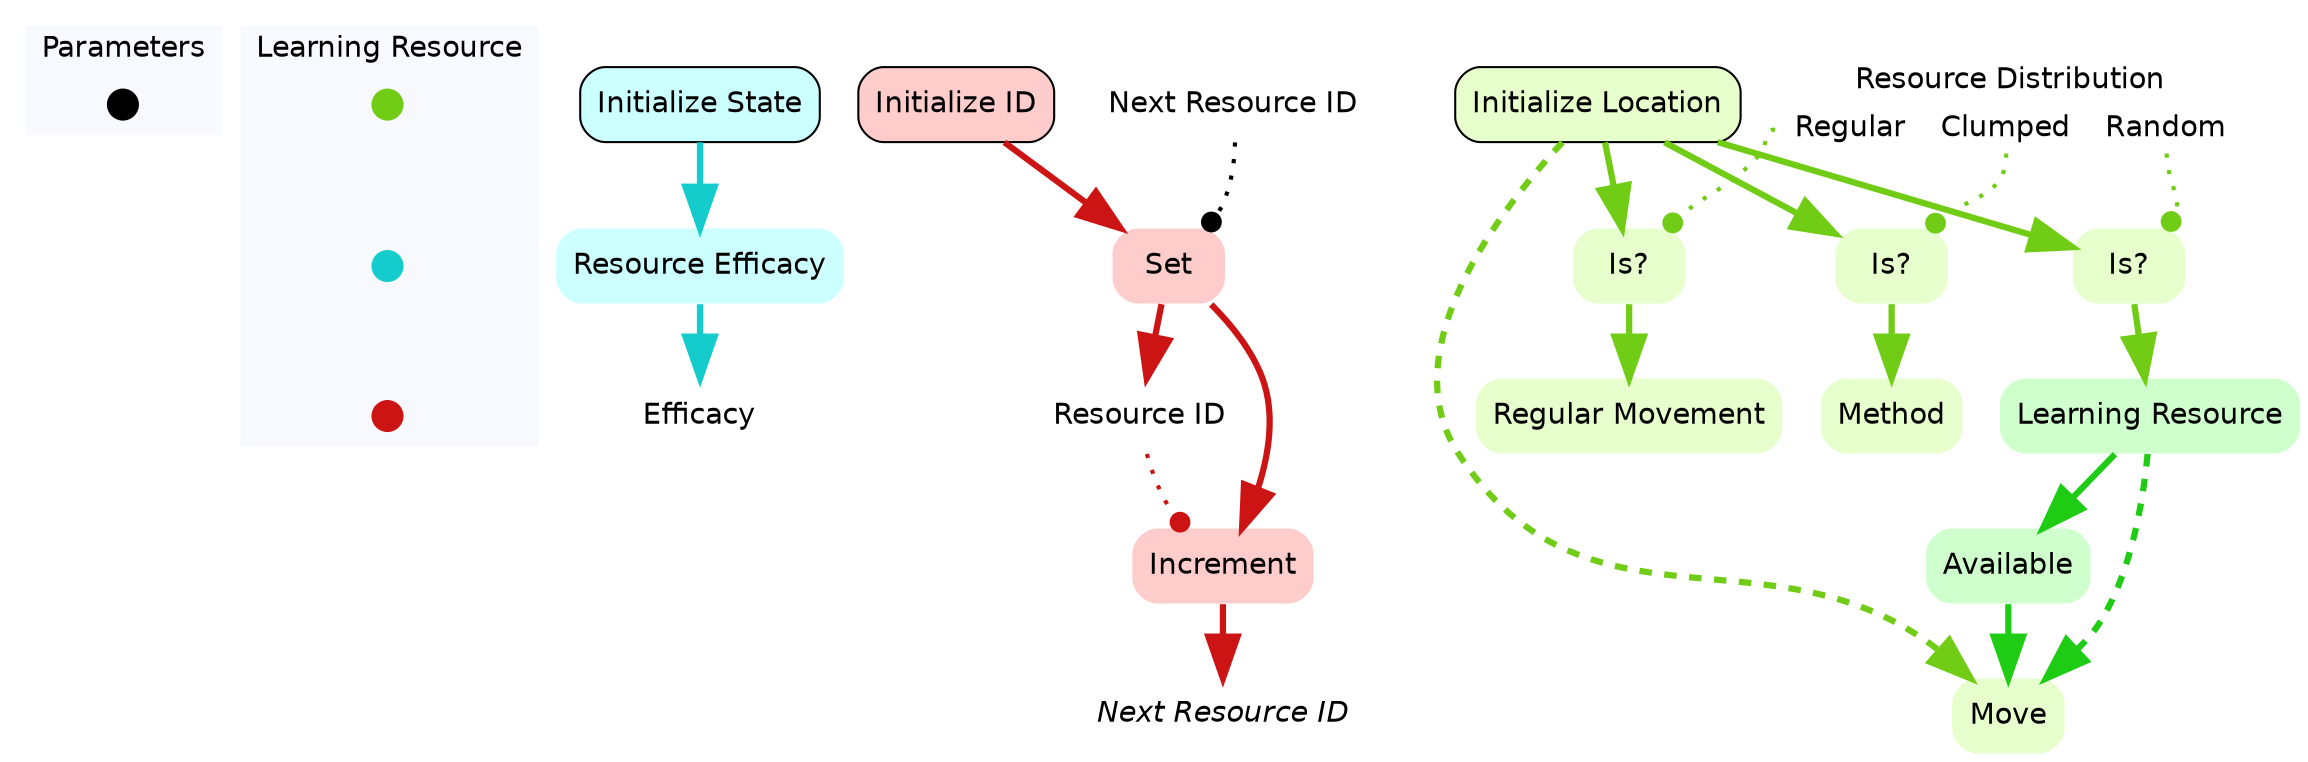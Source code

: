 digraph learningResource {
	concentrate=true;
	
	subgraph clustercontextKey {
		fontname=Helvetica;
		label="Parameters";
		style="filled";
		fillcolor=ghostwhite;
		color=white;
		labeljust=l;
		contextOverview [style=filled,shape=point,fixedsize=true,width=.2,height=.2,fontcolor=white,color="black",label=""];
	}
	subgraph clusterlearningResourceKey {
		fontname=Helvetica;
		nodesep=0.1;
		style="filled";
		fillcolor=ghostwhite;
		label="Learning Resource";
		color=white;
		labeljust=l;
		initializeLocationOverview [fontname=Helvetica,style=filled,shape=point,fixedsize=true,width=.2,height=.2,fontcolor=white,color="0.25, 0.9 , 0.8",label="",URL="learningResource__Overview.svg"];
		initializeStateOverview [fontname=Helvetica,style=filled,shape=point,fixedsize=true,width=.2,height=.2,fontcolor=white,color="0.5, 0.9 , 0.8",label="",URL="learningResource__Overview.svg"];
		initializeIDOverview [fontname=Helvetica,style=filled,shape=point,fixedsize=true,width=.2,height=.2,fontcolor=white,color="0.0, 0.9 , 0.8",label="",URL="learningResource__Overview.svg"];
initializeLocationOverview -> initializeStateOverview -> initializeIDOverview [style=invis];
	}
		learningResourceefficacy [shape=none,fontsize=14,style="filled",fontname=Helvetica,color=none,fillcolor=white,label="Efficacy"];

//subgraph clusterinitializeState {
	//style=filled;
	//color=white;
	//fillcolor="0.0, 0.0, 0.98";
		initializeState [shape=box,style="rounded,filled",fontname=Helvetica,color=black,fillcolor="0.5, 0.2, 1.0",label="Initialize State",URL="learningResource_initializeState.svg"];
	initializeState ->  resourceEfficacy [color="0.5, 0.9 , 0.8",penwidth=3.0,arrowsize=2.0];
		resourceEfficacy [shape=none,style="rounded,filled",fontname=Helvetica,color="0.5, 0.2, 1.0",label="Resource Efficacy"];
			resourceEfficacy ->  learningResourceefficacy [color="0.5, 0.9 , 0.8",penwidth=3.0,arrowsize=2.0];
//}
		learningResourceresourceID [shape=none,fontsize=14,style="filled",fontname=Helvetica,color=none,fillcolor=white,label="Resource ID"];
		spatialResourcesnextResourceID [shape=none,fontsize=14,style="filled",fontname=Helvetica,color=none,fillcolor=white,label=<<i>Next Resource ID</i>>];

//subgraph clusterinitializeID {
	//style=filled;
	//color=white;
	//fillcolor="0.0, 0.0, 0.98";
		initializeID [shape=box,style="rounded,filled",fontname=Helvetica,color=black,fillcolor="0.0, 0.2, 1.0",label="Initialize ID",URL="learningResource_initializeID.svg"];
	initializeID ->  setResourceIDToNextResourceID [color="0.0, 0.9 , 0.8",penwidth=3.0,arrowsize=2.0];
	setResourceIDToNextResourceID ->  learningResourceresourceID [color="0.0, 0.9 , 0.8",penwidth=3.0,arrowsize=2.0];

		setResourceIDToNextResourceID [shape=none,style="rounded,filled",fontname=Helvetica,color="0.0, 0.2, 1.0",label="Set"];
	setResourceIDToNextResourceID ->  incrementResourceID [color="0.0, 0.9 , 0.8",penwidth=3.0,arrowsize=2.0];
		incrementResourceID [shape=none,style="rounded,filled",fontname=Helvetica,color="0.0, 0.2, 1.0",label="Increment"];
			incrementResourceID ->  spatialResourcesnextResourceID [color="0.0, 0.9 , 0.8",penwidth=3.0,arrowsize=2.0];
//}

		importabcsetResourceIDToNextResourceIDspatialResourcesnextResourceID [fontname=Helvetica,shape=none,label="Next Resource ID"];
		importabcsetResourceIDToNextResourceIDspatialResourcesnextResourceID -> setResourceIDToNextResourceID:"ne" [style=dotted,arrowhead=dot,color=black,penwidth=2.0];
		learningResourceresourceID -> incrementResourceID:nw [style=dotted,arrowhead=dot,color="0.0, 0.9 , 0.8",penwidth=2.0];
		spatialResourcesresourceDistributionRecord [shape=record,fontname=Helvetica,style=filled,color=none,fillcolor=white,label="{<spatialResourcesresourceDistribution> Resource Distribution | {<spatialResourcesresourceDistributionregular> Regular|<spatialResourcesresourceDistributionclumped> Clumped|<spatialResourcesresourceDistributionrandom> Random}}"];

//subgraph clusterinitializeLocation {
	//style=filled;
	//color=white;
	//fillcolor="0.0, 0.0, 0.98";
		initializeLocation [shape=box,style="rounded,filled",fontname=Helvetica,color=black,fillcolor="0.25, 0.2, 1.0",label="Initialize Location",URL="learningResource_initializeLocation.svg"];
	initializeLocation ->  randomPlacement [color="0.25, 0.9 , 0.8",penwidth=3.0,arrowsize=2.0];
	initializeLocation ->  regularPlacement [color="0.25, 0.9 , 0.8",penwidth=3.0,arrowsize=2.0];
	initializeLocation ->  clumpedPlacement [color="0.25, 0.9 , 0.8",penwidth=3.0,arrowsize=2.0];
		placeRandom [shape=none,style="rounded,filled",fontname=Helvetica,color="0.25, 0.2, 1.0",label="Move"];
	initializeLocation ->  placeRandom:nw [style=dashed,color="0.25, 0.9 , 0.8",penwidth=3.0,arrowsize=2.0];
	learningResource -> placeRandom:ne [style=dashed,color="0.324, 0.9 , 0.8",penwidth=3.0,arrowsize=2.0];
		method [shape=none,style="rounded,filled",fontname=Helvetica,color="0.25, 0.2, 1.0",label="Method"];
		regularMovement [shape=none,style="rounded,filled",fontname=Helvetica,color="0.25, 0.2, 1.0",label="Regular Movement"];
		clumpedPlacement [shape=none,style="rounded,filled",fontname=Helvetica,color="0.25, 0.2, 1.0",label="Is?"];
	clumpedPlacement ->  method [color="0.25, 0.9 , 0.8",penwidth=3.0,arrowsize=2.0];
		randomPlacement [shape=none,style="rounded,filled",fontname=Helvetica,color="0.25, 0.2, 1.0",label="Is?"];
	randomPlacement ->  learningResource [color="0.25, 0.9 , 0.8",penwidth=3.0,arrowsize=2.0];
		learningResource [shape=none,style="rounded,filled",fontname=Helvetica,color=gray,fillcolor="0.324, 0.2, 1.0",label="Learning Resource"];
	learningResource ->  availableQuery [color="0.324, 0.9 , 0.8",penwidth=3.0,arrowsize=2.0];
		regularPlacement [shape=none,style="rounded,filled",fontname=Helvetica,color="0.25, 0.2, 1.0",label="Is?"];
	regularPlacement ->  regularMovement [color="0.25, 0.9 , 0.8",penwidth=3.0,arrowsize=2.0];
		availableQuery [shape=none,style="rounded,filled",fontname=Helvetica,color="0.324, 0.2, 1.0",label="Available"];
	availableQuery ->  placeRandom [color="0.324, 0.9 , 0.8",penwidth=3.0,arrowsize=2.0];
//}
		spatialResourcesresourceDistributionRecord:spatialResourcesresourceDistributionclumped -> clumpedPlacement:ne [style=dotted,arrowhead=dot,color="0.25, 0.9 , 0.8",penwidth=2.0];
		spatialResourcesresourceDistributionRecord:spatialResourcesresourceDistributionrandom -> randomPlacement:ne [style=dotted,arrowhead=dot,color="0.25, 0.9 , 0.8",penwidth=2.0];
		spatialResourcesresourceDistributionRecord:spatialResourcesresourceDistributionregular -> regularPlacement:ne [style=dotted,arrowhead=dot,color="0.25, 0.9 , 0.8",penwidth=2.0];
}
